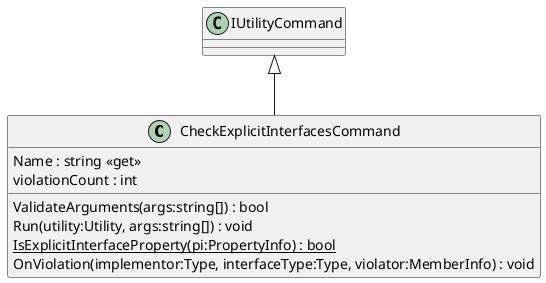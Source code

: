 @startuml
class CheckExplicitInterfacesCommand {
    Name : string <<get>>
    ValidateArguments(args:string[]) : bool
    violationCount : int
    Run(utility:Utility, args:string[]) : void
    {static} IsExplicitInterfaceProperty(pi:PropertyInfo) : bool
    OnViolation(implementor:Type, interfaceType:Type, violator:MemberInfo) : void
}
IUtilityCommand <|-- CheckExplicitInterfacesCommand
@enduml
